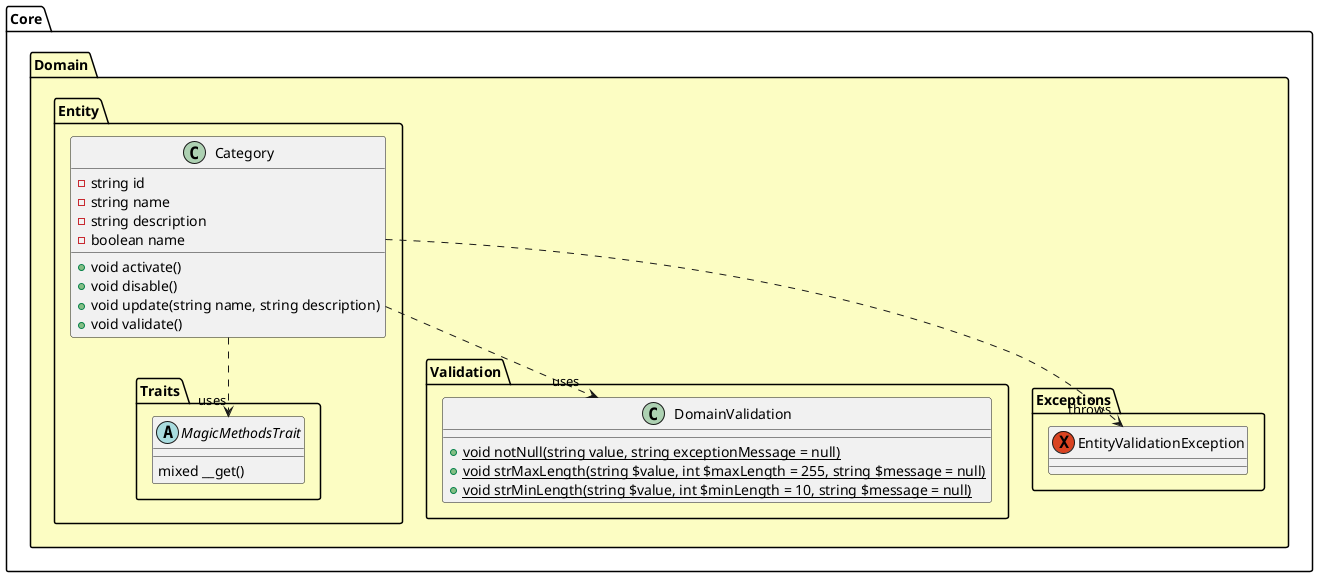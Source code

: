 @startuml Diagrama de Classe

' cores amarelo #fbfdb8 , vermelho #ffa19c, verde #a3fcb9, azul #a7d7d7
package "Core" {
    package "Domain" #fbfdb8d9 {
        package "Validation" {
            class DomainValidation {
                + {static} void notNull(string value, string exceptionMessage = null)
                + {static} void strMaxLength(string $value, int $maxLength = 255, string $message = null)
                + {static} void strMinLength(string $value, int $minLength = 10, string $message = null)
            }
        }

        package "Exceptions"{
            exception EntityValidationException {

            }
        }

        package "Entity"{
            ' - private #protected +public ~package private

            package "Traits" {
                abstract class MagicMethodsTrait {
                    mixed __get()
                }
            }

            class Category {
                - string id
                - string name
                - string description
                - boolean name
                + void activate()
                + void disable()
                + void update(string name, string description)
                + void validate()
            }
        }
    }
}

Category ..> "uses" MagicMethodsTrait
Category ..> "uses" DomainValidation

Category ..> "throws" EntityValidationException
@enduml